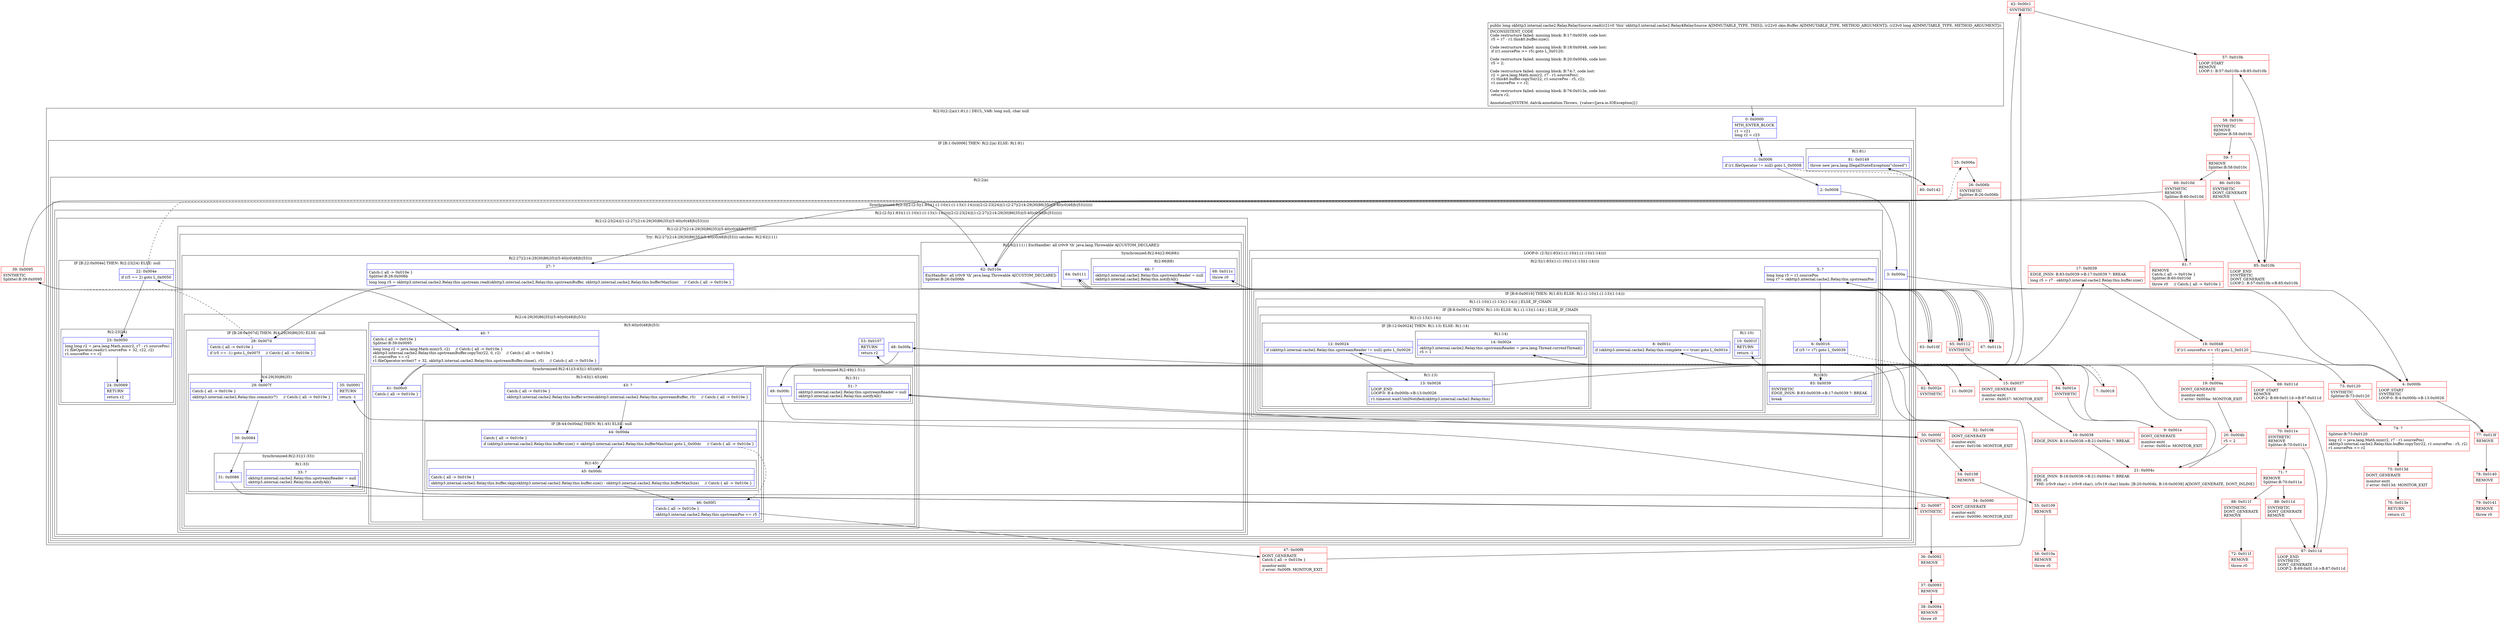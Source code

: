 digraph "CFG forokhttp3.internal.cache2.Relay.RelaySource.read(Lokio\/Buffer;J)J" {
subgraph cluster_Region_1279197265 {
label = "R(2:0|(2:2|a)(1:81)) | DECL_VAR: long null, char null\l";
node [shape=record,color=blue];
Node_0 [shape=record,label="{0\:\ 0x0000|MTH_ENTER_BLOCK\l|r1 = r21\llong r2 = r23\l}"];
subgraph cluster_IfRegion_893943620 {
label = "IF [B:1:0x0006] THEN: R(2:2|a) ELSE: R(1:81)";
node [shape=record,color=blue];
Node_1 [shape=record,label="{1\:\ 0x0006|if (r1.fileOperator != null) goto L_0x0008\l}"];
subgraph cluster_Region_1561908406 {
label = "R(2:2|a)";
node [shape=record,color=blue];
Node_2 [shape=record,label="{2\:\ 0x0008}"];
subgraph cluster_SynchronizedRegion_33797729 {
label = "Synchronized:R(2:3|(2:(2:5|(1:83)(1:(1:10)(1:(1:13)(1:14))))|(2:(2:23|24)|(1:(2:27|(2:(4:29|30|86|35)|(5:40|c0|48|fc|53)))))))";
node [shape=record,color=blue];
Node_3 [shape=record,label="{3\:\ 0x000a}"];
subgraph cluster_Region_226441860 {
label = "R(2:(2:5|(1:83)(1:(1:10)(1:(1:13)(1:14))))|(2:(2:23|24)|(1:(2:27|(2:(4:29|30|86|35)|(5:40|c0|48|fc|53))))))";
node [shape=record,color=blue];
subgraph cluster_LoopRegion_2075907632 {
label = "LOOP:0: (2:5|(1:83)(1:(1:10)(1:(1:13)(1:14))))";
node [shape=record,color=blue];
subgraph cluster_Region_497647879 {
label = "R(2:5|(1:83)(1:(1:10)(1:(1:13)(1:14))))";
node [shape=record,color=blue];
Node_5 [shape=record,label="{5\:\ ?|long long r5 = r1.sourcePos\llong r7 = okhttp3.internal.cache2.Relay.this.upstreamPos\l}"];
subgraph cluster_IfRegion_698361707 {
label = "IF [B:6:0x0016] THEN: R(1:83) ELSE: R(1:(1:10)(1:(1:13)(1:14)))";
node [shape=record,color=blue];
Node_6 [shape=record,label="{6\:\ 0x0016|if (r5 != r7) goto L_0x0039\l}"];
subgraph cluster_Region_1612513429 {
label = "R(1:83)";
node [shape=record,color=blue];
Node_83 [shape=record,label="{83\:\ 0x0039|SYNTHETIC\lEDGE_INSN: B:83:0x0039\-\>B:17:0x0039 ?: BREAK  \l|break\l}"];
}
subgraph cluster_Region_2142372425 {
label = "R(1:(1:10)(1:(1:13)(1:14))) | ELSE_IF_CHAIN\l";
node [shape=record,color=blue];
subgraph cluster_IfRegion_200129569 {
label = "IF [B:8:0x001c] THEN: R(1:10) ELSE: R(1:(1:13)(1:14)) | ELSE_IF_CHAIN\l";
node [shape=record,color=blue];
Node_8 [shape=record,label="{8\:\ 0x001c|if (okhttp3.internal.cache2.Relay.this.complete == true) goto L_0x001e\l}"];
subgraph cluster_Region_776139066 {
label = "R(1:10)";
node [shape=record,color=blue];
Node_10 [shape=record,label="{10\:\ 0x001f|RETURN\l|return \-1\l}"];
}
subgraph cluster_Region_651380175 {
label = "R(1:(1:13)(1:14))";
node [shape=record,color=blue];
subgraph cluster_IfRegion_1235008278 {
label = "IF [B:12:0x0024] THEN: R(1:13) ELSE: R(1:14)";
node [shape=record,color=blue];
Node_12 [shape=record,label="{12\:\ 0x0024|if (okhttp3.internal.cache2.Relay.this.upstreamReader != null) goto L_0x0026\l}"];
subgraph cluster_Region_796265136 {
label = "R(1:13)";
node [shape=record,color=blue];
Node_13 [shape=record,label="{13\:\ 0x0026|LOOP_END\lLOOP:0: B:4:0x000b\-\>B:13:0x0026\l|r1.timeout.waitUntilNotified(okhttp3.internal.cache2.Relay.this)\l}"];
}
subgraph cluster_Region_1642380789 {
label = "R(1:14)";
node [shape=record,color=blue];
Node_14 [shape=record,label="{14\:\ 0x002e|okhttp3.internal.cache2.Relay.this.upstreamReader = java.lang.Thread.currentThread()\lr5 = 1\l}"];
}
}
}
}
}
}
}
}
subgraph cluster_Region_377812293 {
label = "R(2:(2:23|24)|(1:(2:27|(2:(4:29|30|86|35)|(5:40|c0|48|fc|53)))))";
node [shape=record,color=blue];
subgraph cluster_IfRegion_815053175 {
label = "IF [B:22:0x004e] THEN: R(2:23|24) ELSE: null";
node [shape=record,color=blue];
Node_22 [shape=record,label="{22\:\ 0x004e|if (r5 == 2) goto L_0x0050\l}"];
subgraph cluster_Region_1694239770 {
label = "R(2:23|24)";
node [shape=record,color=blue];
Node_23 [shape=record,label="{23\:\ 0x0050|long long r2 = java.lang.Math.min(r2, r7 \- r1.sourcePos)\lr1.fileOperator.read(r1.sourcePos + 32, r22, r2)\lr1.sourcePos += r2\l}"];
Node_24 [shape=record,label="{24\:\ 0x0069|RETURN\l|return r2\l}"];
}
}
subgraph cluster_Region_709175143 {
label = "R(1:(2:27|(2:(4:29|30|86|35)|(5:40|c0|48|fc|53))))";
node [shape=record,color=blue];
subgraph cluster_TryCatchRegion_112033074 {
label = "Try: R(2:27|(2:(4:29|30|86|35)|(5:40|c0|48|fc|53))) catches: R(2:62|111)";
node [shape=record,color=blue];
subgraph cluster_Region_413621105 {
label = "R(2:27|(2:(4:29|30|86|35)|(5:40|c0|48|fc|53)))";
node [shape=record,color=blue];
Node_27 [shape=record,label="{27\:\ ?|Catch:\{ all \-\> 0x010e \}\lSplitter:B:26:0x006b\l|long long r5 = okhttp3.internal.cache2.Relay.this.upstream.read(okhttp3.internal.cache2.Relay.this.upstreamBuffer, okhttp3.internal.cache2.Relay.this.bufferMaxSize)     \/\/ Catch:\{ all \-\> 0x010e \}\l}"];
subgraph cluster_Region_428987613 {
label = "R(2:(4:29|30|86|35)|(5:40|c0|48|fc|53))";
node [shape=record,color=blue];
subgraph cluster_IfRegion_1986387526 {
label = "IF [B:28:0x007d] THEN: R(4:29|30|86|35) ELSE: null";
node [shape=record,color=blue];
Node_28 [shape=record,label="{28\:\ 0x007d|Catch:\{ all \-\> 0x010e \}\l|if (r5 == \-1) goto L_0x007f     \/\/ Catch:\{ all \-\> 0x010e \}\l}"];
subgraph cluster_Region_767062681 {
label = "R(4:29|30|86|35)";
node [shape=record,color=blue];
Node_29 [shape=record,label="{29\:\ 0x007f|Catch:\{ all \-\> 0x010e \}\l|okhttp3.internal.cache2.Relay.this.commit(r7)     \/\/ Catch:\{ all \-\> 0x010e \}\l}"];
Node_30 [shape=record,label="{30\:\ 0x0084}"];
subgraph cluster_SynchronizedRegion_672015479 {
label = "Synchronized:R(2:31|(1:33))";
node [shape=record,color=blue];
Node_31 [shape=record,label="{31\:\ 0x0086}"];
subgraph cluster_Region_737366030 {
label = "R(1:33)";
node [shape=record,color=blue];
Node_33 [shape=record,label="{33\:\ ?|okhttp3.internal.cache2.Relay.this.upstreamReader = null\lokhttp3.internal.cache2.Relay.this.notifyAll()\l}"];
}
}
Node_35 [shape=record,label="{35\:\ 0x0091|RETURN\l|return \-1\l}"];
}
}
subgraph cluster_Region_1845777025 {
label = "R(5:40|c0|48|fc|53)";
node [shape=record,color=blue];
Node_40 [shape=record,label="{40\:\ ?|Catch:\{ all \-\> 0x010e \}\lSplitter:B:39:0x0095\l|long long r2 = java.lang.Math.min(r5, r2)     \/\/ Catch:\{ all \-\> 0x010e \}\lokhttp3.internal.cache2.Relay.this.upstreamBuffer.copyTo(r22, 0, r2)     \/\/ Catch:\{ all \-\> 0x010e \}\lr1.sourcePos += r2\lr1.fileOperator.write(r7 + 32, okhttp3.internal.cache2.Relay.this.upstreamBuffer.clone(), r5)     \/\/ Catch:\{ all \-\> 0x010e \}\l}"];
subgraph cluster_SynchronizedRegion_1188756655 {
label = "Synchronized:R(2:41|(3:43|(1:45)|46))";
node [shape=record,color=blue];
Node_41 [shape=record,label="{41\:\ 0x00c0|Catch:\{ all \-\> 0x010e \}\l}"];
subgraph cluster_Region_850054762 {
label = "R(3:43|(1:45)|46)";
node [shape=record,color=blue];
Node_43 [shape=record,label="{43\:\ ?|Catch:\{ all \-\> 0x010e \}\l|okhttp3.internal.cache2.Relay.this.buffer.write(okhttp3.internal.cache2.Relay.this.upstreamBuffer, r5)     \/\/ Catch:\{ all \-\> 0x010e \}\l}"];
subgraph cluster_IfRegion_1367015317 {
label = "IF [B:44:0x00da] THEN: R(1:45) ELSE: null";
node [shape=record,color=blue];
Node_44 [shape=record,label="{44\:\ 0x00da|Catch:\{ all \-\> 0x010e \}\l|if (okhttp3.internal.cache2.Relay.this.buffer.size() \> okhttp3.internal.cache2.Relay.this.bufferMaxSize) goto L_0x00dc     \/\/ Catch:\{ all \-\> 0x010e \}\l}"];
subgraph cluster_Region_143545425 {
label = "R(1:45)";
node [shape=record,color=blue];
Node_45 [shape=record,label="{45\:\ 0x00dc|Catch:\{ all \-\> 0x010e \}\l|okhttp3.internal.cache2.Relay.this.buffer.skip(okhttp3.internal.cache2.Relay.this.buffer.size() \- okhttp3.internal.cache2.Relay.this.bufferMaxSize)     \/\/ Catch:\{ all \-\> 0x010e \}\l}"];
}
}
Node_46 [shape=record,label="{46\:\ 0x00f1|Catch:\{ all \-\> 0x010e \}\l|okhttp3.internal.cache2.Relay.this.upstreamPos += r5\l}"];
}
}
Node_48 [shape=record,label="{48\:\ 0x00fa}"];
subgraph cluster_SynchronizedRegion_961283694 {
label = "Synchronized:R(2:49|(1:51))";
node [shape=record,color=blue];
Node_49 [shape=record,label="{49\:\ 0x00fc}"];
subgraph cluster_Region_685943404 {
label = "R(1:51)";
node [shape=record,color=blue];
Node_51 [shape=record,label="{51\:\ ?|okhttp3.internal.cache2.Relay.this.upstreamReader = null\lokhttp3.internal.cache2.Relay.this.notifyAll()\l}"];
}
}
Node_53 [shape=record,label="{53\:\ 0x0107|RETURN\l|return r2\l}"];
}
}
}
subgraph cluster_Region_778206898 {
label = "R(2:62|111) | ExcHandler: all (r0v9 'th' java.lang.Throwable A[CUSTOM_DECLARE])\l";
node [shape=record,color=blue];
Node_62 [shape=record,label="{62\:\ 0x010e|ExcHandler: all (r0v9 'th' java.lang.Throwable A[CUSTOM_DECLARE])\lSplitter:B:26:0x006b\l}"];
subgraph cluster_SynchronizedRegion_1412729843 {
label = "Synchronized:R(2:64|(2:66|68))";
node [shape=record,color=blue];
Node_64 [shape=record,label="{64\:\ 0x0111}"];
subgraph cluster_Region_227706989 {
label = "R(2:66|68)";
node [shape=record,color=blue];
Node_66 [shape=record,label="{66\:\ ?|okhttp3.internal.cache2.Relay.this.upstreamReader = null\lokhttp3.internal.cache2.Relay.this.notifyAll()\l}"];
Node_68 [shape=record,label="{68\:\ 0x011c|throw r0\l}"];
}
}
}
}
}
}
}
}
}
subgraph cluster_Region_807330425 {
label = "R(1:81)";
node [shape=record,color=blue];
Node_81 [shape=record,label="{81\:\ 0x0149|throw new java.lang.IllegalStateException(\"closed\")\l}"];
}
}
}
subgraph cluster_Region_778206898 {
label = "R(2:62|111) | ExcHandler: all (r0v9 'th' java.lang.Throwable A[CUSTOM_DECLARE])\l";
node [shape=record,color=blue];
Node_62 [shape=record,label="{62\:\ 0x010e|ExcHandler: all (r0v9 'th' java.lang.Throwable A[CUSTOM_DECLARE])\lSplitter:B:26:0x006b\l}"];
subgraph cluster_SynchronizedRegion_1412729843 {
label = "Synchronized:R(2:64|(2:66|68))";
node [shape=record,color=blue];
Node_64 [shape=record,label="{64\:\ 0x0111}"];
subgraph cluster_Region_227706989 {
label = "R(2:66|68)";
node [shape=record,color=blue];
Node_66 [shape=record,label="{66\:\ ?|okhttp3.internal.cache2.Relay.this.upstreamReader = null\lokhttp3.internal.cache2.Relay.this.notifyAll()\l}"];
Node_68 [shape=record,label="{68\:\ 0x011c|throw r0\l}"];
}
}
}
Node_4 [shape=record,color=red,label="{4\:\ 0x000b|LOOP_START\lSYNTHETIC\lLOOP:0: B:4:0x000b\-\>B:13:0x0026\l}"];
Node_7 [shape=record,color=red,label="{7\:\ 0x0018}"];
Node_9 [shape=record,color=red,label="{9\:\ 0x001e|DONT_GENERATE\l|monitor\-exit(\l\/\/ error: 0x001e: MONITOR_EXIT  \l}"];
Node_11 [shape=record,color=red,label="{11\:\ 0x0020}"];
Node_15 [shape=record,color=red,label="{15\:\ 0x0037|DONT_GENERATE\l|monitor\-exit(\l\/\/ error: 0x0037: MONITOR_EXIT  \l}"];
Node_16 [shape=record,color=red,label="{16\:\ 0x0038|EDGE_INSN: B:16:0x0038\-\>B:21:0x004c ?: BREAK  \l}"];
Node_17 [shape=record,color=red,label="{17\:\ 0x0039|EDGE_INSN: B:83:0x0039\-\>B:17:0x0039 ?: BREAK  \l|long r5 = r7 \- okhttp3.internal.cache2.Relay.this.buffer.size()\l}"];
Node_18 [shape=record,color=red,label="{18\:\ 0x0048|if (r1.sourcePos \>= r5) goto L_0x0120\l}"];
Node_19 [shape=record,color=red,label="{19\:\ 0x004a|DONT_GENERATE\l|monitor\-exit(\l\/\/ error: 0x004a: MONITOR_EXIT  \l}"];
Node_20 [shape=record,color=red,label="{20\:\ 0x004b|r5 = 2\l}"];
Node_21 [shape=record,color=red,label="{21\:\ 0x004c|EDGE_INSN: B:16:0x0038\-\>B:21:0x004c ?: BREAK  \lPHI: r5 \l  PHI: (r5v9 char) = (r5v8 char), (r5v19 char) binds: [B:20:0x004b, B:16:0x0038] A[DONT_GENERATE, DONT_INLINE]\l}"];
Node_25 [shape=record,color=red,label="{25\:\ 0x006a}"];
Node_26 [shape=record,color=red,label="{26\:\ 0x006b|SYNTHETIC\lSplitter:B:26:0x006b\l}"];
Node_32 [shape=record,color=red,label="{32\:\ 0x0087|SYNTHETIC\l}"];
Node_34 [shape=record,color=red,label="{34\:\ 0x0090|DONT_GENERATE\l|monitor\-exit(\l\/\/ error: 0x0090: MONITOR_EXIT  \l}"];
Node_36 [shape=record,color=red,label="{36\:\ 0x0092|REMOVE\l}"];
Node_37 [shape=record,color=red,label="{37\:\ 0x0093|REMOVE\l}"];
Node_38 [shape=record,color=red,label="{38\:\ 0x0094|REMOVE\l|throw r0\l}"];
Node_39 [shape=record,color=red,label="{39\:\ 0x0095|SYNTHETIC\lSplitter:B:39:0x0095\l}"];
Node_42 [shape=record,color=red,label="{42\:\ 0x00c1|SYNTHETIC\l}"];
Node_47 [shape=record,color=red,label="{47\:\ 0x00f9|DONT_GENERATE\lCatch:\{ all \-\> 0x010e \}\l|monitor\-exit(\l\/\/ error: 0x00f9: MONITOR_EXIT  \l}"];
Node_50 [shape=record,color=red,label="{50\:\ 0x00fd|SYNTHETIC\l}"];
Node_52 [shape=record,color=red,label="{52\:\ 0x0106|DONT_GENERATE\l|monitor\-exit(\l\/\/ error: 0x0106: MONITOR_EXIT  \l}"];
Node_54 [shape=record,color=red,label="{54\:\ 0x0108|REMOVE\l}"];
Node_55 [shape=record,color=red,label="{55\:\ 0x0109|REMOVE\l}"];
Node_56 [shape=record,color=red,label="{56\:\ 0x010a|REMOVE\l|throw r0\l}"];
Node_57 [shape=record,color=red,label="{57\:\ 0x010b|LOOP_START\lREMOVE\lLOOP:1: B:57:0x010b\-\>B:85:0x010b\l}"];
Node_58 [shape=record,color=red,label="{58\:\ 0x010c|SYNTHETIC\lREMOVE\lSplitter:B:58:0x010c\l}"];
Node_59 [shape=record,color=red,label="{59\:\ ?|REMOVE\lSplitter:B:58:0x010c\l}"];
Node_60 [shape=record,color=red,label="{60\:\ 0x010d|SYNTHETIC\lREMOVE\lSplitter:B:60:0x010d\l}"];
Node_61 [shape=record,color=red,label="{61\:\ ?|REMOVE\lCatch:\{ all \-\> 0x010e \}\lSplitter:B:60:0x010d\l|throw r0     \/\/ Catch:\{ all \-\> 0x010e \}\l}"];
Node_63 [shape=record,color=red,label="{63\:\ 0x010f}"];
Node_65 [shape=record,color=red,label="{65\:\ 0x0112|SYNTHETIC\l}"];
Node_67 [shape=record,color=red,label="{67\:\ 0x011b}"];
Node_69 [shape=record,color=red,label="{69\:\ 0x011d|LOOP_START\lREMOVE\lLOOP:2: B:69:0x011d\-\>B:87:0x011d\l}"];
Node_70 [shape=record,color=red,label="{70\:\ 0x011e|SYNTHETIC\lREMOVE\lSplitter:B:70:0x011e\l}"];
Node_71 [shape=record,color=red,label="{71\:\ ?|REMOVE\lSplitter:B:70:0x011e\l}"];
Node_72 [shape=record,color=red,label="{72\:\ 0x011f|REMOVE\l|throw r0\l}"];
Node_73 [shape=record,color=red,label="{73\:\ 0x0120|SYNTHETIC\lSplitter:B:73:0x0120\l}"];
Node_74 [shape=record,color=red,label="{74\:\ ?|Splitter:B:73:0x0120\l|long r2 = java.lang.Math.min(r2, r7 \- r1.sourcePos)\lokhttp3.internal.cache2.Relay.this.buffer.copyTo(r22, r1.sourcePos \- r5, r2)\lr1.sourcePos += r2\l}"];
Node_75 [shape=record,color=red,label="{75\:\ 0x013d|DONT_GENERATE\l|monitor\-exit(\l\/\/ error: 0x013d: MONITOR_EXIT  \l}"];
Node_76 [shape=record,color=red,label="{76\:\ 0x013e|RETURN\l|return r2\l}"];
Node_77 [shape=record,color=red,label="{77\:\ 0x013f|REMOVE\l}"];
Node_78 [shape=record,color=red,label="{78\:\ 0x0140|REMOVE\l}"];
Node_79 [shape=record,color=red,label="{79\:\ 0x0141|REMOVE\l|throw r0\l}"];
Node_80 [shape=record,color=red,label="{80\:\ 0x0142}"];
Node_82 [shape=record,color=red,label="{82\:\ 0x002e|SYNTHETIC\l}"];
Node_84 [shape=record,color=red,label="{84\:\ 0x001e|SYNTHETIC\l}"];
Node_85 [shape=record,color=red,label="{85\:\ 0x010b|LOOP_END\lSYNTHETIC\lDONT_GENERATE\lLOOP:1: B:57:0x010b\-\>B:85:0x010b\l}"];
Node_86 [shape=record,color=red,label="{86\:\ 0x010b|SYNTHETIC\lDONT_GENERATE\lREMOVE\l}"];
Node_87 [shape=record,color=red,label="{87\:\ 0x011d|LOOP_END\lSYNTHETIC\lDONT_GENERATE\lLOOP:2: B:69:0x011d\-\>B:87:0x011d\l}"];
Node_88 [shape=record,color=red,label="{88\:\ 0x011f|SYNTHETIC\lDONT_GENERATE\lREMOVE\l}"];
Node_89 [shape=record,color=red,label="{89\:\ 0x011d|SYNTHETIC\lDONT_GENERATE\lREMOVE\l}"];
MethodNode[shape=record,label="{public long okhttp3.internal.cache2.Relay.RelaySource.read((r21v0 'this' okhttp3.internal.cache2.Relay$RelaySource A[IMMUTABLE_TYPE, THIS]), (r22v0 okio.Buffer A[IMMUTABLE_TYPE, METHOD_ARGUMENT]), (r23v0 long A[IMMUTABLE_TYPE, METHOD_ARGUMENT]))  | INCONSISTENT_CODE\lCode restructure failed: missing block: B:17:0x0039, code lost:\l    r5 = r7 \- r1.this$0.buffer.size();\l\lCode restructure failed: missing block: B:18:0x0048, code lost:\l    if (r1.sourcePos \>= r5) goto L_0x0120;\l\lCode restructure failed: missing block: B:20:0x004b, code lost:\l    r5 = 2;\l\lCode restructure failed: missing block: B:74:?, code lost:\l    r2 = java.lang.Math.min(r2, r7 \- r1.sourcePos);\l    r1.this$0.buffer.copyTo(r22, r1.sourcePos \- r5, r2);\l    r1.sourcePos += r2;\l\lCode restructure failed: missing block: B:76:0x013e, code lost:\l    return r2;\l\lAnnotation[SYSTEM, dalvik.annotation.Throws, \{value=[java.io.IOException]\}]\l}"];
MethodNode -> Node_0;
Node_0 -> Node_1;
Node_1 -> Node_2;
Node_1 -> Node_80[style=dashed];
Node_2 -> Node_3;
Node_3 -> Node_4;
Node_5 -> Node_6;
Node_6 -> Node_7[style=dashed];
Node_6 -> Node_83;
Node_83 -> Node_17;
Node_8 -> Node_11[style=dashed];
Node_8 -> Node_84;
Node_12 -> Node_13;
Node_12 -> Node_82[style=dashed];
Node_13 -> Node_4;
Node_14 -> Node_15;
Node_22 -> Node_23;
Node_22 -> Node_25[style=dashed];
Node_23 -> Node_24;
Node_27 -> Node_28;
Node_28 -> Node_29;
Node_28 -> Node_39[style=dashed];
Node_29 -> Node_30;
Node_30 -> Node_31;
Node_31 -> Node_32;
Node_33 -> Node_34;
Node_40 -> Node_41;
Node_41 -> Node_42;
Node_43 -> Node_44;
Node_44 -> Node_45;
Node_44 -> Node_46[style=dashed];
Node_45 -> Node_46;
Node_46 -> Node_47;
Node_48 -> Node_49;
Node_49 -> Node_50;
Node_51 -> Node_52;
Node_62 -> Node_63;
Node_64 -> Node_65;
Node_66 -> Node_67;
Node_62 -> Node_63;
Node_64 -> Node_65;
Node_66 -> Node_67;
Node_4 -> Node_5;
Node_4 -> Node_77;
Node_7 -> Node_8;
Node_9 -> Node_10;
Node_11 -> Node_12;
Node_15 -> Node_16;
Node_16 -> Node_21;
Node_17 -> Node_18;
Node_18 -> Node_19[style=dashed];
Node_18 -> Node_73;
Node_19 -> Node_20;
Node_20 -> Node_21;
Node_21 -> Node_22;
Node_25 -> Node_26;
Node_26 -> Node_27;
Node_26 -> Node_62;
Node_32 -> Node_33;
Node_32 -> Node_36;
Node_34 -> Node_35;
Node_36 -> Node_37;
Node_37 -> Node_38;
Node_39 -> Node_40;
Node_39 -> Node_62;
Node_42 -> Node_43;
Node_42 -> Node_57;
Node_47 -> Node_48;
Node_50 -> Node_51;
Node_50 -> Node_54;
Node_52 -> Node_53;
Node_54 -> Node_55;
Node_55 -> Node_56;
Node_57 -> Node_58;
Node_58 -> Node_59;
Node_58 -> Node_85;
Node_59 -> Node_60;
Node_59 -> Node_86;
Node_60 -> Node_61;
Node_60 -> Node_62;
Node_61 -> Node_62;
Node_63 -> Node_64;
Node_65 -> Node_66;
Node_65 -> Node_69;
Node_67 -> Node_68;
Node_69 -> Node_70;
Node_70 -> Node_71;
Node_70 -> Node_87;
Node_71 -> Node_88;
Node_71 -> Node_89;
Node_73 -> Node_74;
Node_73 -> Node_77;
Node_74 -> Node_75;
Node_75 -> Node_76;
Node_77 -> Node_78;
Node_78 -> Node_79;
Node_80 -> Node_81;
Node_82 -> Node_14;
Node_84 -> Node_9;
Node_85 -> Node_57;
Node_86 -> Node_85;
Node_87 -> Node_69;
Node_88 -> Node_72;
Node_89 -> Node_87;
}

